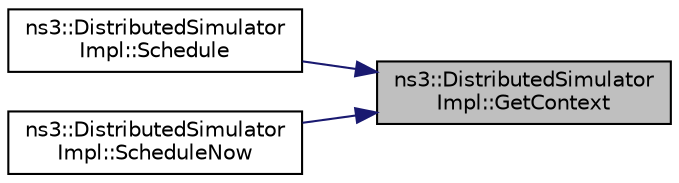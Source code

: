 digraph "ns3::DistributedSimulatorImpl::GetContext"
{
 // LATEX_PDF_SIZE
  edge [fontname="Helvetica",fontsize="10",labelfontname="Helvetica",labelfontsize="10"];
  node [fontname="Helvetica",fontsize="10",shape=record];
  rankdir="RL";
  Node1 [label="ns3::DistributedSimulator\lImpl::GetContext",height=0.2,width=0.4,color="black", fillcolor="grey75", style="filled", fontcolor="black",tooltip="Get the current simulation context."];
  Node1 -> Node2 [dir="back",color="midnightblue",fontsize="10",style="solid",fontname="Helvetica"];
  Node2 [label="ns3::DistributedSimulator\lImpl::Schedule",height=0.2,width=0.4,color="black", fillcolor="white", style="filled",URL="$classns3_1_1_distributed_simulator_impl.html#a274125ed69833d03e98c2e286daaa5ae",tooltip="Schedule a future event execution (in the same context)."];
  Node1 -> Node3 [dir="back",color="midnightblue",fontsize="10",style="solid",fontname="Helvetica"];
  Node3 [label="ns3::DistributedSimulator\lImpl::ScheduleNow",height=0.2,width=0.4,color="black", fillcolor="white", style="filled",URL="$classns3_1_1_distributed_simulator_impl.html#abc8ef391cb69609920caa4eaf9788288",tooltip="Schedule an event to run at the current virtual time."];
}

